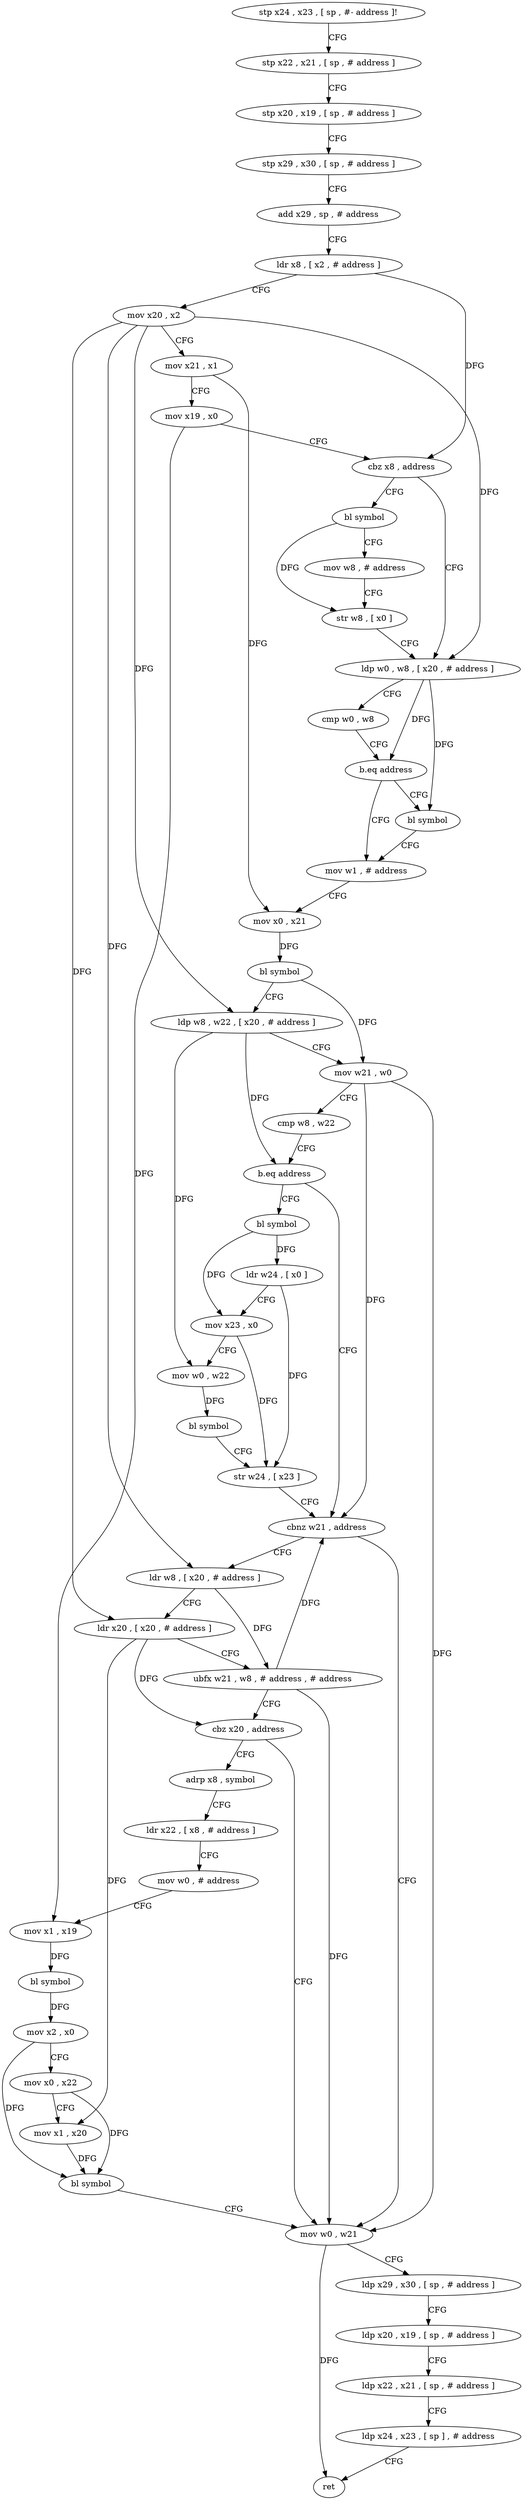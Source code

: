 digraph "func" {
"4202196" [label = "stp x24 , x23 , [ sp , #- address ]!" ]
"4202200" [label = "stp x22 , x21 , [ sp , # address ]" ]
"4202204" [label = "stp x20 , x19 , [ sp , # address ]" ]
"4202208" [label = "stp x29 , x30 , [ sp , # address ]" ]
"4202212" [label = "add x29 , sp , # address" ]
"4202216" [label = "ldr x8 , [ x2 , # address ]" ]
"4202220" [label = "mov x20 , x2" ]
"4202224" [label = "mov x21 , x1" ]
"4202228" [label = "mov x19 , x0" ]
"4202232" [label = "cbz x8 , address" ]
"4202248" [label = "ldp w0 , w8 , [ x20 , # address ]" ]
"4202236" [label = "bl symbol" ]
"4202252" [label = "cmp w0 , w8" ]
"4202256" [label = "b.eq address" ]
"4202264" [label = "mov w1 , # address" ]
"4202260" [label = "bl symbol" ]
"4202240" [label = "mov w8 , # address" ]
"4202244" [label = "str w8 , [ x0 ]" ]
"4202268" [label = "mov x0 , x21" ]
"4202272" [label = "bl symbol" ]
"4202276" [label = "ldp w8 , w22 , [ x20 , # address ]" ]
"4202280" [label = "mov w21 , w0" ]
"4202284" [label = "cmp w8 , w22" ]
"4202288" [label = "b.eq address" ]
"4202316" [label = "cbnz w21 , address" ]
"4202292" [label = "bl symbol" ]
"4202372" [label = "mov w0 , w21" ]
"4202320" [label = "ldr w8 , [ x20 , # address ]" ]
"4202296" [label = "ldr w24 , [ x0 ]" ]
"4202300" [label = "mov x23 , x0" ]
"4202304" [label = "mov w0 , w22" ]
"4202308" [label = "bl symbol" ]
"4202312" [label = "str w24 , [ x23 ]" ]
"4202376" [label = "ldp x29 , x30 , [ sp , # address ]" ]
"4202380" [label = "ldp x20 , x19 , [ sp , # address ]" ]
"4202384" [label = "ldp x22 , x21 , [ sp , # address ]" ]
"4202388" [label = "ldp x24 , x23 , [ sp ] , # address" ]
"4202392" [label = "ret" ]
"4202324" [label = "ldr x20 , [ x20 , # address ]" ]
"4202328" [label = "ubfx w21 , w8 , # address , # address" ]
"4202332" [label = "cbz x20 , address" ]
"4202336" [label = "adrp x8 , symbol" ]
"4202340" [label = "ldr x22 , [ x8 , # address ]" ]
"4202344" [label = "mov w0 , # address" ]
"4202348" [label = "mov x1 , x19" ]
"4202352" [label = "bl symbol" ]
"4202356" [label = "mov x2 , x0" ]
"4202360" [label = "mov x0 , x22" ]
"4202364" [label = "mov x1 , x20" ]
"4202368" [label = "bl symbol" ]
"4202196" -> "4202200" [ label = "CFG" ]
"4202200" -> "4202204" [ label = "CFG" ]
"4202204" -> "4202208" [ label = "CFG" ]
"4202208" -> "4202212" [ label = "CFG" ]
"4202212" -> "4202216" [ label = "CFG" ]
"4202216" -> "4202220" [ label = "CFG" ]
"4202216" -> "4202232" [ label = "DFG" ]
"4202220" -> "4202224" [ label = "CFG" ]
"4202220" -> "4202248" [ label = "DFG" ]
"4202220" -> "4202276" [ label = "DFG" ]
"4202220" -> "4202320" [ label = "DFG" ]
"4202220" -> "4202324" [ label = "DFG" ]
"4202224" -> "4202228" [ label = "CFG" ]
"4202224" -> "4202268" [ label = "DFG" ]
"4202228" -> "4202232" [ label = "CFG" ]
"4202228" -> "4202348" [ label = "DFG" ]
"4202232" -> "4202248" [ label = "CFG" ]
"4202232" -> "4202236" [ label = "CFG" ]
"4202248" -> "4202252" [ label = "CFG" ]
"4202248" -> "4202256" [ label = "DFG" ]
"4202248" -> "4202260" [ label = "DFG" ]
"4202236" -> "4202240" [ label = "CFG" ]
"4202236" -> "4202244" [ label = "DFG" ]
"4202252" -> "4202256" [ label = "CFG" ]
"4202256" -> "4202264" [ label = "CFG" ]
"4202256" -> "4202260" [ label = "CFG" ]
"4202264" -> "4202268" [ label = "CFG" ]
"4202260" -> "4202264" [ label = "CFG" ]
"4202240" -> "4202244" [ label = "CFG" ]
"4202244" -> "4202248" [ label = "CFG" ]
"4202268" -> "4202272" [ label = "DFG" ]
"4202272" -> "4202276" [ label = "CFG" ]
"4202272" -> "4202280" [ label = "DFG" ]
"4202276" -> "4202280" [ label = "CFG" ]
"4202276" -> "4202288" [ label = "DFG" ]
"4202276" -> "4202304" [ label = "DFG" ]
"4202280" -> "4202284" [ label = "CFG" ]
"4202280" -> "4202316" [ label = "DFG" ]
"4202280" -> "4202372" [ label = "DFG" ]
"4202284" -> "4202288" [ label = "CFG" ]
"4202288" -> "4202316" [ label = "CFG" ]
"4202288" -> "4202292" [ label = "CFG" ]
"4202316" -> "4202372" [ label = "CFG" ]
"4202316" -> "4202320" [ label = "CFG" ]
"4202292" -> "4202296" [ label = "DFG" ]
"4202292" -> "4202300" [ label = "DFG" ]
"4202372" -> "4202376" [ label = "CFG" ]
"4202372" -> "4202392" [ label = "DFG" ]
"4202320" -> "4202324" [ label = "CFG" ]
"4202320" -> "4202328" [ label = "DFG" ]
"4202296" -> "4202300" [ label = "CFG" ]
"4202296" -> "4202312" [ label = "DFG" ]
"4202300" -> "4202304" [ label = "CFG" ]
"4202300" -> "4202312" [ label = "DFG" ]
"4202304" -> "4202308" [ label = "DFG" ]
"4202308" -> "4202312" [ label = "CFG" ]
"4202312" -> "4202316" [ label = "CFG" ]
"4202376" -> "4202380" [ label = "CFG" ]
"4202380" -> "4202384" [ label = "CFG" ]
"4202384" -> "4202388" [ label = "CFG" ]
"4202388" -> "4202392" [ label = "CFG" ]
"4202324" -> "4202328" [ label = "CFG" ]
"4202324" -> "4202332" [ label = "DFG" ]
"4202324" -> "4202364" [ label = "DFG" ]
"4202328" -> "4202332" [ label = "CFG" ]
"4202328" -> "4202316" [ label = "DFG" ]
"4202328" -> "4202372" [ label = "DFG" ]
"4202332" -> "4202372" [ label = "CFG" ]
"4202332" -> "4202336" [ label = "CFG" ]
"4202336" -> "4202340" [ label = "CFG" ]
"4202340" -> "4202344" [ label = "CFG" ]
"4202344" -> "4202348" [ label = "CFG" ]
"4202348" -> "4202352" [ label = "DFG" ]
"4202352" -> "4202356" [ label = "DFG" ]
"4202356" -> "4202360" [ label = "CFG" ]
"4202356" -> "4202368" [ label = "DFG" ]
"4202360" -> "4202364" [ label = "CFG" ]
"4202360" -> "4202368" [ label = "DFG" ]
"4202364" -> "4202368" [ label = "DFG" ]
"4202368" -> "4202372" [ label = "CFG" ]
}
